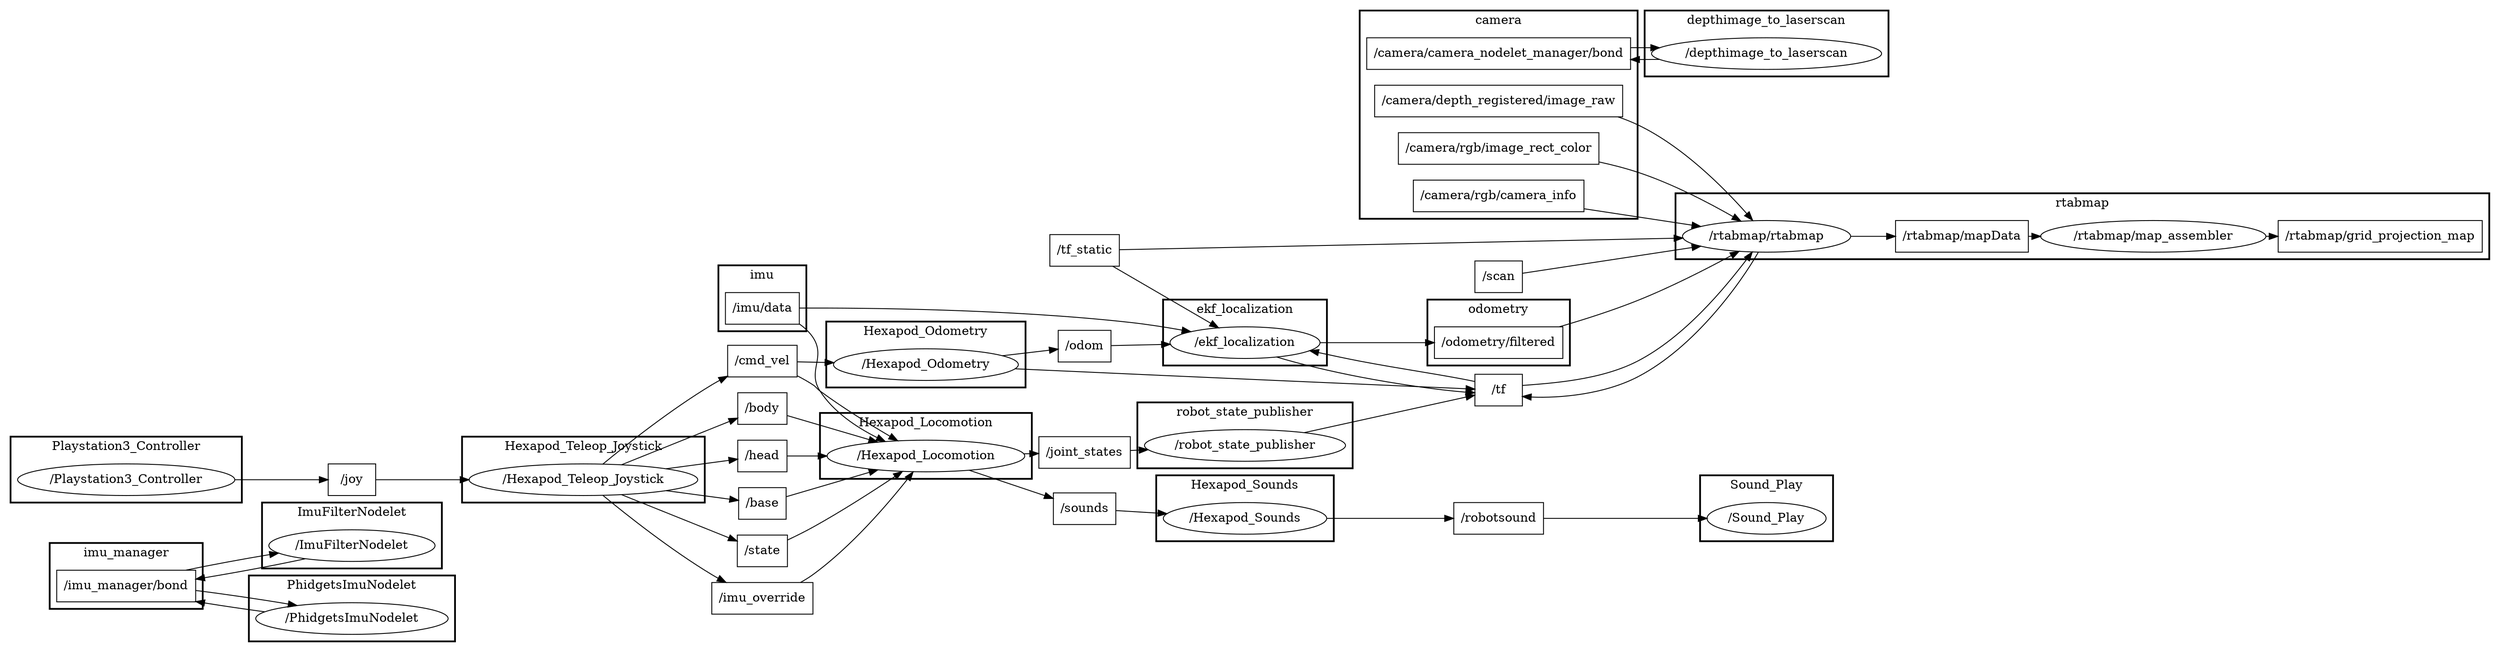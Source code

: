 digraph graphname {
	graph [bb="0,0,2304,695",
		compound=True,
		rank=same,
		rankdir=LR,
		ranksep=0.2
	];
	node [label="\N"];
	subgraph cluster_imu_manager {
		graph [bb="41,244,185,319",
			compound=True,
			label=imu_manager,
			lheight=0.21,
			lp="113,307.5",
			lwidth=1.06,
			rank=same,
			rankdir=LR,
			ranksep=0.2,
			style=bold
		];
		_imu_manager_bond		 [URL=topic_3A_imu_manager_bond,
			height=0.5,
			label="/imu_manager/bond",
			pos="113,270",
			shape=box,
			width=1.7639];
	}
	subgraph cluster_camera {
		graph [bb="1264,450,1516,687",
			compound=True,
			label=camera,
			lheight=0.21,
			lp="1390,675.5",
			lwidth=0.56,
			rank=same,
			rankdir=LR,
			ranksep=0.2,
			style=bold
		];
		_camera_rgb_camera_info		 [URL=topic_3A_camera_rgb_camera_info,
			height=0.5,
			label="/camera/rgb/camera_info",
			pos="1390,584",
			shape=box,
			width=2.1389];
		_camera_camera_nodelet_manager_bond		 [URL=topic_3A_camera_camera_nodelet_manager_bond,
			height=0.5,
			label="/camera/camera_nodelet_manager/bond",
			pos="1390,638",
			shape=box,
			width=3.2639];
		_camera_rgb_image_rect_color		 [URL=topic_3A_camera_rgb_image_rect_color,
			height=0.5,
			label="/camera/rgb/image_rect_color",
			pos="1390,476",
			shape=box,
			width=2.5139];
		_camera_depth_registered_image_raw		 [URL=topic_3A_camera_depth_registered_image_raw,
			height=0.5,
			label="/camera/depth_registered/image_raw",
			pos="1390,530",
			shape=box,
			width=3.0278];
	}
	subgraph cluster_rtabmap {
		graph [bb="1553,404,2296,479",
			compound=True,
			label=rtabmap,
			lheight=0.21,
			lp="1924.5,467.5",
			lwidth=0.64,
			rank=same,
			rankdir=LR,
			ranksep=0.2,
			style=bold
		];
		_rtabmap_grid_projection_map		 [URL=topic_3A_rtabmap_grid_projection_map,
			height=0.5,
			label="/rtabmap/grid_projection_map",
			pos="2196,430",
			shape=box,
			width=2.5417];
		_rtabmap_mapData		 [URL=topic_3A_rtabmap_mapData,
			height=0.5,
			label="/rtabmap/mapData",
			pos="1814,430",
			shape=box,
			width=1.6528];
		_rtabmap_map_assembler		 [URL=_rtabmap_map_assembler,
			height=0.5,
			label="/rtabmap/map_assembler",
			pos="1989,430",
			shape=ellipse,
			width=2.7984];
		_rtabmap_mapData -> _rtabmap_map_assembler		 [penwidth=1,
			pos="e,1888,430 1873.6,430 1874.9,430 1876.2,430 1877.6,430"];
		_rtabmap_rtabmap		 [URL=_rtabmap_rtabmap,
			height=0.5,
			label="/rtabmap/rtabmap",
			pos="1635,430",
			shape=ellipse,
			width=2.0582];
		_rtabmap_rtabmap -> _rtabmap_mapData		 [penwidth=1,
			pos="e,1754.4,430 1709.3,430 1720.8,430 1732.6,430 1744,430"];
		_rtabmap_map_assembler -> _rtabmap_grid_projection_map		 [penwidth=1,
			pos="e,2104.4,430 2089.8,430 2091.3,430 2092.9,430 2094.4,430"];
	}
	subgraph cluster_odometry {
		graph [bb="1324,283,1456,358",
			compound=True,
			label=odometry,
			lheight=0.21,
			lp="1390,346.5",
			lwidth=0.74,
			rank=same,
			rankdir=LR,
			ranksep=0.2,
			style=bold
		];
		_odometry_filtered		 [URL=topic_3A_odometry_filtered,
			height=0.5,
			label="/odometry/filtered",
			pos="1390,309",
			shape=box,
			width=1.6111];
	}
	subgraph cluster_imu {
		graph [bb="665,320,749,395",
			compound=True,
			label=imu,
			lheight=0.21,
			lp="707,383.5",
			lwidth=0.31,
			rank=same,
			rankdir=LR,
			ranksep=0.2,
			style=bold
		];
		_imu_data		 [URL=topic_3A_imu_data,
			height=0.5,
			label="/imu/data",
			pos="707,346",
			shape=box,
			width=0.94444];
	}
	subgraph cluster_ImuFilterNodelet {
		graph [bb="237,278,403,353",
			compound=True,
			label=ImuFilterNodelet,
			lheight=0.21,
			lp="320,341.5",
			lwidth=1.32,
			rank=same,
			rankdir=LR,
			ranksep=0.2,
			style=bold
		];
		_ImuFilterNodelet		 [URL=_ImuFilterNodelet,
			height=0.5,
			label="/ImuFilterNodelet",
			pos="320,304",
			shape=ellipse,
			width=2.0762];
	}
	subgraph cluster_Hexapod_Odometry {
		graph [bb="770,258,956,333",
			compound=True,
			label=Hexapod_Odometry,
			lheight=0.21,
			lp="863,321.5",
			lwidth=1.56,
			rank=same,
			rankdir=LR,
			ranksep=0.2,
			style=bold
		];
		_Hexapod_Odometry		 [URL=_Hexapod_Odometry,
			height=0.5,
			label="/Hexapod_Odometry",
			pos="863,284",
			shape=ellipse,
			width=2.3651];
	}
	subgraph cluster_robot_state_publisher {
		graph [bb="1062,166,1256,241",
			compound=True,
			label=robot_state_publisher,
			lheight=0.21,
			lp="1159,229.5",
			lwidth=1.64,
			rank=same,
			rankdir=LR,
			ranksep=0.2,
			style=bold
		];
		_robot_state_publisher		 [URL=_robot_state_publisher,
			height=0.5,
			label="/robot_state_publisher",
			pos="1159,192",
			shape=ellipse,
			width=2.4734];
	}
	subgraph cluster_Sound_Play {
		graph [bb="1571,83,1699,158",
			compound=True,
			label=Sound_Play,
			lheight=0.21,
			lp="1635,146.5",
			lwidth=0.92,
			rank=same,
			rankdir=LR,
			ranksep=0.2,
			style=bold
		];
		_Sound_Play		 [URL=_Sound_Play,
			height=0.5,
			label="/Sound_Play",
			pos="1635,109",
			shape=ellipse,
			width=1.5526];
	}
	subgraph cluster_ekf_localization {
		graph [bb="1081,283,1237,358",
			compound=True,
			label=ekf_localization,
			lheight=0.21,
			lp="1159,346.5",
			lwidth=1.22,
			rank=same,
			rankdir=LR,
			ranksep=0.2,
			style=bold
		];
		_ekf_localization		 [URL=_ekf_localization,
			height=0.5,
			label="/ekf_localization",
			pos="1159,309",
			shape=ellipse,
			width=1.9318];
	}
	subgraph cluster_depthimage_to_laserscan {
		graph [bb="1524,612,1746,687",
			compound=True,
			label=depthimage_to_laserscan,
			lheight=0.21,
			lp="1635,675.5",
			lwidth=1.92,
			rank=same,
			rankdir=LR,
			ranksep=0.2,
			style=bold
		];
		_depthimage_to_laserscan		 [URL=_depthimage_to_laserscan,
			height=0.5,
			label="/depthimage_to_laserscan",
			pos="1635,638",
			shape=ellipse,
			width=2.8525];
	}
	subgraph cluster_PhidgetsImuNodelet {
		graph [bb="226,195,414,270",
			compound=True,
			label=PhidgetsImuNodelet,
			lheight=0.21,
			lp="320,258.5",
			lwidth=1.56,
			rank=same,
			rankdir=LR,
			ranksep=0.2,
			style=bold
		];
		_PhidgetsImuNodelet		 [URL=_PhidgetsImuNodelet,
			height=0.5,
			label="/PhidgetsImuNodelet",
			pos="320,221",
			shape=ellipse,
			width=2.3831];
	}
	subgraph cluster_Hexapod_Teleop_Joystick {
		graph [bb="422,127,652,202",
			compound=True,
			label=Hexapod_Teleop_Joystick,
			lheight=0.21,
			lp="537,190.5",
			lwidth=2.01,
			rank=same,
			rankdir=LR,
			ranksep=0.2,
			style=bold
		];
		_Hexapod_Teleop_Joystick		 [URL=_Hexapod_Teleop_Joystick,
			height=0.5,
			label="/Hexapod_Teleop_Joystick",
			pos="537,153",
			shape=ellipse,
			width=2.9608];
	}
	subgraph cluster_Hexapod_Locomotion {
		graph [bb="762,154,964,229",
			compound=True,
			label=Hexapod_Locomotion,
			lheight=0.21,
			lp="863,217.5",
			lwidth=1.71,
			rank=same,
			rankdir=LR,
			ranksep=0.2,
			style=bold
		];
		_Hexapod_Locomotion		 [URL=_Hexapod_Locomotion,
			height=0.5,
			label="/Hexapod_Locomotion",
			pos="863,180",
			shape=ellipse,
			width=2.5817];
	}
	subgraph cluster_Playstation3_Controller {
		graph [bb="8,127,218,202",
			compound=True,
			label=Playstation3_Controller,
			lheight=0.21,
			lp="113,190.5",
			lwidth=1.81,
			rank=same,
			rankdir=LR,
			ranksep=0.2,
			style=bold
		];
		_Playstation3_Controller		 [URL=_Playstation3_Controller,
			height=0.5,
			label="/Playstation3_Controller",
			pos="113,153",
			shape=ellipse,
			width=2.69];
	}
	subgraph cluster_Hexapod_Sounds {
		graph [bb="1075,83,1243,158",
			compound=True,
			label=Hexapod_Sounds,
			lheight=0.21,
			lp="1159,146.5",
			lwidth=1.33,
			rank=same,
			rankdir=LR,
			ranksep=0.2,
			style=bold
		];
		_Hexapod_Sounds		 [URL=_Hexapod_Sounds,
			height=0.5,
			label="/Hexapod_Sounds",
			pos="1159,109",
			shape=ellipse,
			width=2.0943];
	}
	_odom	 [URL=topic_3A_odom,
		height=0.5,
		label="/odom",
		pos="1013,305",
		shape=box,
		width=0.75];
	_odom -> _ekf_localization	 [penwidth=1,
		pos="e,1089.8,307.11 1040.1,305.72 1051.4,306.04 1065.2,306.42 1079.4,306.82"];
	_cmd_vel	 [URL=topic_3A_cmd_vel,
		height=0.5,
		label="/cmd_vel",
		pos="707,288",
		shape=box,
		width=0.94444];
	_cmd_vel -> _Hexapod_Odometry	 [penwidth=1,
		pos="e,778.4,286.17 741.04,287.14 749.3,286.93 758.58,286.69 768.23,286.44"];
	_cmd_vel -> _Hexapod_Locomotion	 [penwidth=1,
		pos="e,837.33,197.4 740.66,269.86 745.23,267.03 749.79,264.03 754,261 757.83,258.24 758.32,256.96 762,254 783.83,236.42 809.23,217.64 828.97,203.4"];
	_imu_manager_bond -> _ImuFilterNodelet	 [penwidth=1,
		pos="e,248.16,298.71 176.62,286.66 196.05,290.37 217.74,294.08 238.22,297.22"];
	_imu_manager_bond -> _PhidgetsImuNodelet	 [penwidth=1,
		pos="e,276.85,236.65 176.62,261.31 205.56,255.11 239.53,246.89 267.03,239.38"];
	_robotsound	 [URL=topic_3A_robotsound,
		height=0.5,
		label="/robotsound",
		pos="1390,109",
		shape=box,
		width=1.125];
	_robotsound -> _Sound_Play	 [penwidth=1,
		pos="e,1579,109 1430.6,109 1468,109 1524.9,109 1569,109"];
	_camera_rgb_camera_info -> _rtabmap_rtabmap	 [penwidth=1,
		pos="e,1622.7,447.99 1467.1,575.26 1483.9,571.27 1501.1,565.46 1516,557 1559.6,532.18 1596.5,485.81 1616.9,456.49"];
	_camera_camera_nodelet_manager_bond -> _depthimage_to_laserscan	 [penwidth=1,
		pos="e,1539.1,644.6 1507.5,644.74 1514.6,644.76 1521.8,644.74 1528.8,644.7"];
	_camera_rgb_image_rect_color -> _rtabmap_rtabmap	 [penwidth=1,
		pos="e,1575.9,441 1480.8,459 1509,453.67 1539.6,447.87 1566,442.87"];
	_camera_depth_registered_image_raw -> _rtabmap_rtabmap	 [penwidth=1,
		pos="e,1611.3,447.33 1489.9,511.96 1498.8,509.34 1507.7,506.36 1516,503 1547.5,490.3 1580.1,469.44 1603,453.27"];
	_joint_states	 [URL=topic_3A_joint_states,
		height=0.5,
		label="/joint_states",
		pos="1013,185",
		shape=box,
		width=1.1389];
	_joint_states -> _robot_state_publisher	 [penwidth=1,
		pos="e,1072.2,187.83 1054.1,186.95 1056.7,187.08 1059.4,187.21 1062.1,187.34"];
	_tf	 [URL=topic_3A_tf,
		height=0.5,
		label="/tf",
		pos="1390,255",
		shape=box,
		width=0.75];
	_tf -> _rtabmap_rtabmap	 [penwidth=1,
		pos="e,1622.5,412.11 1417.3,261.56 1444,264.74 1485.6,269.45 1516,288 1562.5,316.42 1597.8,370.31 1617.2,403.07"];
	_tf -> _ekf_localization	 [penwidth=1,
		pos="e,1218.9,299.73 1363,266.16 1337.6,272.63 1298,279.86 1264,288 1252.5,290.75 1240.4,293.97 1228.6,297.11"];
	_head	 [URL=topic_3A_head,
		height=0.5,
		label="/head",
		pos="707,234",
		shape=box,
		width=0.75];
	_head -> _Hexapod_Locomotion	 [penwidth=1,
		pos="e,817,195.78 734.12,224.84 754.12,217.83 782.41,207.91 807.3,199.18"];
	_base	 [URL=topic_3A_base,
		height=0.5,
		label="/base",
		pos="707,180",
		shape=box,
		width=0.75];
	_base -> _Hexapod_Locomotion	 [penwidth=1,
		pos="e,770.01,180 734.12,180 741.69,180 750.43,180 759.73,180"];
	_rtabmap_rtabmap -> _tf	 [penwidth=1,
		pos="e,1417.3,248.04 1627.8,412.01 1613.1,377.71 1572.9,304.79 1516,270 1489.3,253.69 1453.9,248.08 1427.6,247.84"];
	_tf_static	 [URL=topic_3A_tf_static,
		height=0.5,
		label="/tf_static",
		pos="1013,414",
		shape=box,
		width=0.88889];
	_tf_static -> _rtabmap_rtabmap	 [penwidth=1,
		pos="e,1561.3,428.12 1045.2,414.8 1137.5,417.19 1411.9,424.27 1551.1,427.86"];
	_tf_static -> _ekf_localization	 [penwidth=1,
		pos="e,1134.5,326.12 1038.8,395.95 1063,378.28 1100,351.28 1126.4,332.06"];
	_state	 [URL=topic_3A_state,
		height=0.5,
		label="/state",
		pos="707,126",
		shape=box,
		width=0.75];
	_state -> _Hexapod_Locomotion	 [penwidth=1,
		pos="e,817,164.22 734.12,135.16 754.12,142.17 782.41,152.09 807.3,160.82"];
	_joy	 [URL=topic_3A_joy,
		height=0.5,
		label="/joy",
		pos="320,153",
		shape=box,
		width=0.75];
	_joy -> _Hexapod_Teleop_Joystick	 [penwidth=1,
		pos="e,430.31,153 347.36,153 366.14,153 392.81,153 420.2,153"];
	_odometry_filtered -> _rtabmap_rtabmap	 [penwidth=1,
		pos="e,1609.5,412.93 1444.6,327.06 1467,335.28 1493.2,345.69 1516,357 1545.9,371.8 1577.9,391.92 1601,407.29"];
	_imu_override	 [URL=topic_3A_imu_override,
		height=0.5,
		label="/imu_override",
		pos="707,72",
		shape=box,
		width=1.3056];
	_imu_override -> _Hexapod_Locomotion	 [penwidth=1,
		pos="e,840.19,162.5 739.96,90.131 744.72,93.012 749.53,96.025 754,99 781.22,117.11 810.84,139.53 832.16,156.19"];
	_body	 [URL=topic_3A_body,
		height=0.5,
		label="/body",
		pos="707,18",
		shape=box,
		width=0.75];
	_body -> _Hexapod_Locomotion	 [penwidth=1,
		pos="e,850.79,162.1 734.43,31.293 741.14,35.253 748.12,39.91 754,45 791.64,77.575 825.84,124.6 845.25,153.68"];
	_scan	 [URL=topic_3A_scan,
		height=0.5,
		label="/scan",
		pos="1390,384",
		shape=box,
		width=0.75];
	_scan -> _rtabmap_rtabmap	 [penwidth=1,
		pos="e,1576.1,419.03 1417,388.92 1452.3,395.6 1516.6,407.77 1566.1,417.14"];
	_sounds	 [URL=topic_3A_sounds,
		height=0.5,
		label="/sounds",
		pos="1013,117",
		shape=box,
		width=0.80556];
	_sounds -> _Hexapod_Sounds	 [penwidth=1,
		pos="e,1085.4,113.03 1042.1,115.44 1051.9,114.9 1063.4,114.25 1075.4,113.59"];
	_imu_data -> _ekf_localization	 [penwidth=1,
		pos="e,1108.8,321.59 741.1,346.77 802.91,347.73 939.94,347.67 1054,332 1068.7,329.99 1084.3,326.98 1098.9,323.81"];
	_imu_data -> _Hexapod_Locomotion	 [penwidth=1,
		pos="e,826.5,196.85 741.34,328.69 746.26,324.8 750.76,320.24 754,315 768.39,291.75 748.13,277.56 762,254 774.98,231.95 797.36,214.46 817.66,202.03"];
	_ImuFilterNodelet -> _imu_manager_bond	 [penwidth=1,
		pos="e,176.62,274.11 271.4,290.3 246.28,285.17 214.91,279.74 186.81,275.58"];
	_Hexapod_Odometry -> _odom	 [penwidth=1,
		pos="e,985.65,301.26 934.1,293.95 948.46,295.98 963.01,298.05 975.59,299.83"];
	_Hexapod_Odometry -> _tf	 [penwidth=1,
		pos="e,1362.7,256.45 945.67,279.46 954.56,278.97 963.47,278.47 972,278 1112.5,270.22 1279.6,261.02 1352.2,257.02"];
	_robot_state_publisher -> _tf	 [penwidth=1,
		pos="e,1362.9,247.83 1212.5,206.45 1255.5,218.27 1315.1,234.68 1352.9,245.07"];
	_ekf_localization -> _tf	 [penwidth=1,
		pos="e,1363,252.4 1188.5,292.52 1209.3,284.65 1238.2,276.18 1264,270 1293.7,262.88 1327.8,256.45 1352.8,253.46"];
	_ekf_localization -> _odometry_filtered	 [penwidth=1,
		pos="e,1331.9,309 1228.7,309 1258.2,309 1292.5,309 1321.8,309"];
	_depthimage_to_laserscan -> _camera_camera_nodelet_manager_bond	 [penwidth=1,
		pos="e,1507.5,631.26 1539.1,631.4 1532.2,631.32 1525.1,631.27 1518,631.26"];
	_PhidgetsImuNodelet -> _imu_manager_bond	 [penwidth=1,
		pos="e,164.67,251.97 249.19,231.25 224.93,236.57 197.93,243.09 174.49,249.32"];
	_Hexapod_Teleop_Joystick -> _cmd_vel	 [penwidth=1,
		pos="e,673.33,269.89 556.07,171.02 579.08,193.5 620.62,232.43 660,261 661.57,262.14 663.2,263.28 664.86,264.4"];
	_Hexapod_Teleop_Joystick -> _head	 [penwidth=1,
		pos="e,679.89,221.41 573.22,169.98 601.83,183.78 642,203.14 670.65,216.96"];
	_Hexapod_Teleop_Joystick -> _base	 [penwidth=1,
		pos="e,679.89,175.8 615.12,165.39 634.22,168.46 653.8,171.61 669.88,174.19"];
	_Hexapod_Teleop_Joystick -> _state	 [penwidth=1,
		pos="e,679.89,130.2 615.12,140.61 634.22,137.54 653.8,134.39 669.88,131.81"];
	_Hexapod_Teleop_Joystick -> _imu_override	 [penwidth=1,
		pos="e,668.5,90.083 573.22,136.02 598.18,123.99 631.93,107.71 659.16,94.583"];
	_Hexapod_Teleop_Joystick -> _body	 [penwidth=1,
		pos="e,679.65,32.284 556.07,134.98 579.08,112.5 620.62,73.574 660,45 663.46,42.492 667.16,40.011 670.91,37.629"];
	_Hexapod_Locomotion -> _joint_states	 [penwidth=1,
		pos="e,971.77,183.64 954.78,183.07 957.07,183.14 959.34,183.22 961.57,183.3"];
	_Hexapod_Locomotion -> _sounds	 [penwidth=1,
		pos="e,983.98,128.93 902.5,163.61 924.73,154.15 952.57,142.3 974.61,132.92"];
	_Playstation3_Controller -> _joy	 [penwidth=1,
		pos="e,292.73,153 209.9,153 235.81,153 262.29,153 282.67,153"];
	_Hexapod_Sounds -> _robotsound	 [penwidth=1,
		pos="e,1349.4,109 1234.7,109 1268.9,109 1308.5,109 1339,109"];
}
